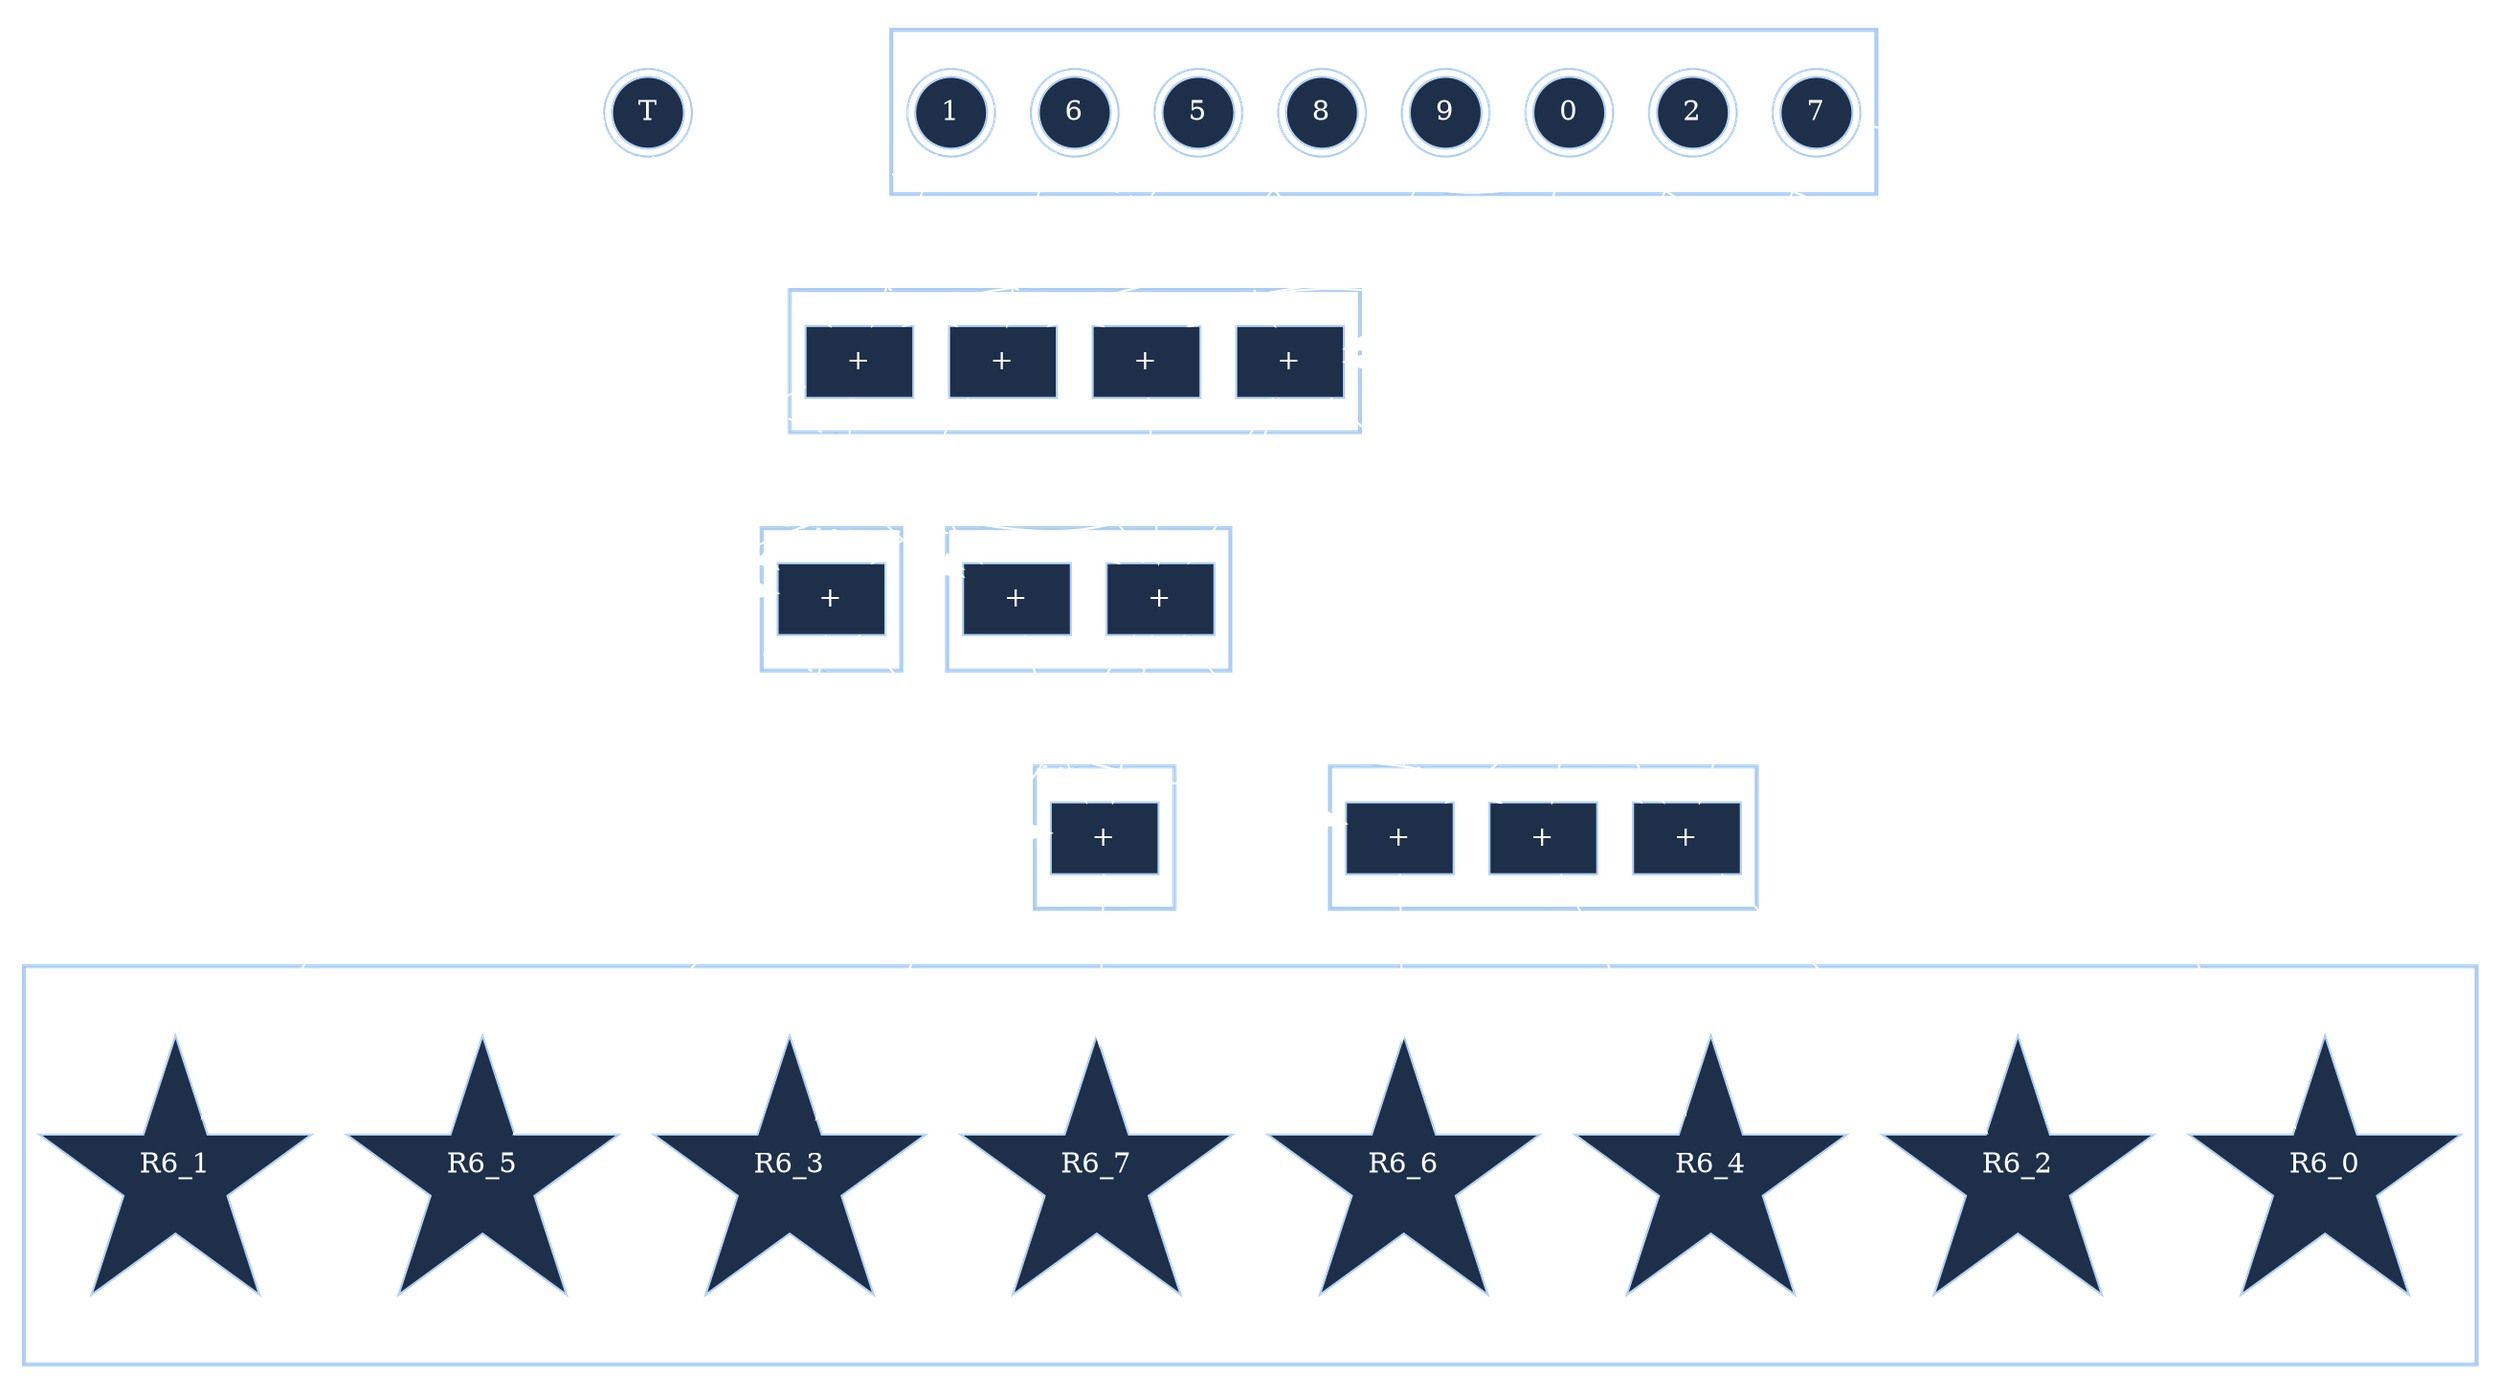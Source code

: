 digraph IR {
graph [bgcolor=transparent, ratio="0.5545"];
node [color="#aaccf4", fillcolor="#1d2f49", fontcolor=white, style=filled];
edge [color=white, fontcolor=white];
PRED [label="T", shape=doublecircle];
subgraph cluster_2 {
color="#aaccf4";
penwidth=2;
R0_0 [label=7, shape=doublecircle];
R0_1 [label=0, shape=doublecircle];
R0_2 [label=2, shape=doublecircle];
R0_3 [label=9, shape=doublecircle];
R0_4 [label=5, shape=doublecircle];
R0_5 [label=1, shape=doublecircle];
R0_6 [label=8, shape=doublecircle];
R0_7 [label=6, shape=doublecircle];
}

subgraph cluster_3 {
color="#aaccf4";
penwidth=2;
R1_1 [label="+", operator=ADD, shape=box, type=int];
R1_3 [label="+", operator=ADD, shape=box, type=int];
R1_5 [label="+", operator=ADD, shape=box, type=int];
R1_7 [label="+", operator=ADD, shape=box, type=int];
}

subgraph cluster_4 {
color="#aaccf4";
penwidth=2;
R2_3 [label="+", operator=ADD, shape=box, type=int];
R2_7 [label="+", operator=ADD, shape=box, type=int];
}

subgraph cluster_5 {
color="#aaccf4";
penwidth=2;
R3_7 [label="+", operator=ADD, shape=box, type=int];
}

subgraph cluster_6 {
color="#aaccf4";
penwidth=2;
R4_5 [label="+", operator=ADD, shape=box, type=int];
}

subgraph cluster_7 {
color="#aaccf4";
penwidth=2;
R5_2 [label="+", operator=ADD, shape=box, type=int];
R5_4 [label="+", operator=ADD, shape=box, type=int];
R5_6 [label="+", operator=ADD, shape=box, type=int];
}

subgraph cluster_8 {
color="#aaccf4";
penwidth=2;
R6_0 [label="R6_0", shape=star];
R6_1 [label="R6_1", shape=star];
R6_2 [label="R6_2", shape=star];
R6_3 [label="R6_3", shape=star];
R6_4 [label="R6_4", shape=star];
R6_5 [label="R6_5", shape=star];
R6_6 [label="R6_6", shape=star];
R6_7 [label="R6_7", shape=star];
}

R0_0 -> R1_1  [label="LHS"];
R0_1 -> R1_1  [label="RHS"];
R0_2 -> R1_3  [label="LHS"];
R0_3 -> R1_3  [label="RHS"];
R0_4 -> R1_5  [label="LHS"];
R0_5 -> R1_5  [label="RHS"];
R0_6 -> R1_7  [label="LHS"];
R0_7 -> R1_7  [label="RHS"];
R1_1 -> R2_3  [label="LHS"];
R1_3 -> R2_3  [label="RHS"];
R1_5 -> R2_7  [label="LHS"];
R1_7 -> R2_7  [label="RHS"];
R2_3 -> R3_7  [label="LHS"];
R2_7 -> R3_7  [label="RHS"];
R2_3 -> R4_5  [label="LHS"];
R1_5 -> R4_5  [label="RHS"];
R1_1 -> R5_2  [label="LHS"];
R0_2 -> R5_2  [label="RHS"];
R2_3 -> R5_4  [label="LHS"];
R0_4 -> R5_4  [label="RHS"];
R4_5 -> R5_6  [label="LHS"];
R0_6 -> R5_6  [label="RHS"];
R0_0 -> R6_0;
R1_1 -> R6_1;
R5_2 -> R6_2;
R2_3 -> R6_3;
R5_4 -> R6_4;
R4_5 -> R6_5;
R5_6 -> R6_6;
R3_7 -> R6_7;
PRED -> R1_1  [style=dotted];
PRED -> R1_3  [style=dotted];
PRED -> R1_5  [style=dotted];
PRED -> R1_7  [style=dotted];
PRED -> R2_3  [style=dotted];
PRED -> R2_7  [style=dotted];
PRED -> R3_7  [style=dotted];
PRED -> R4_5  [style=dotted];
PRED -> R5_2  [style=dotted];
PRED -> R5_4  [style=dotted];
PRED -> R5_6  [style=dotted];
}
